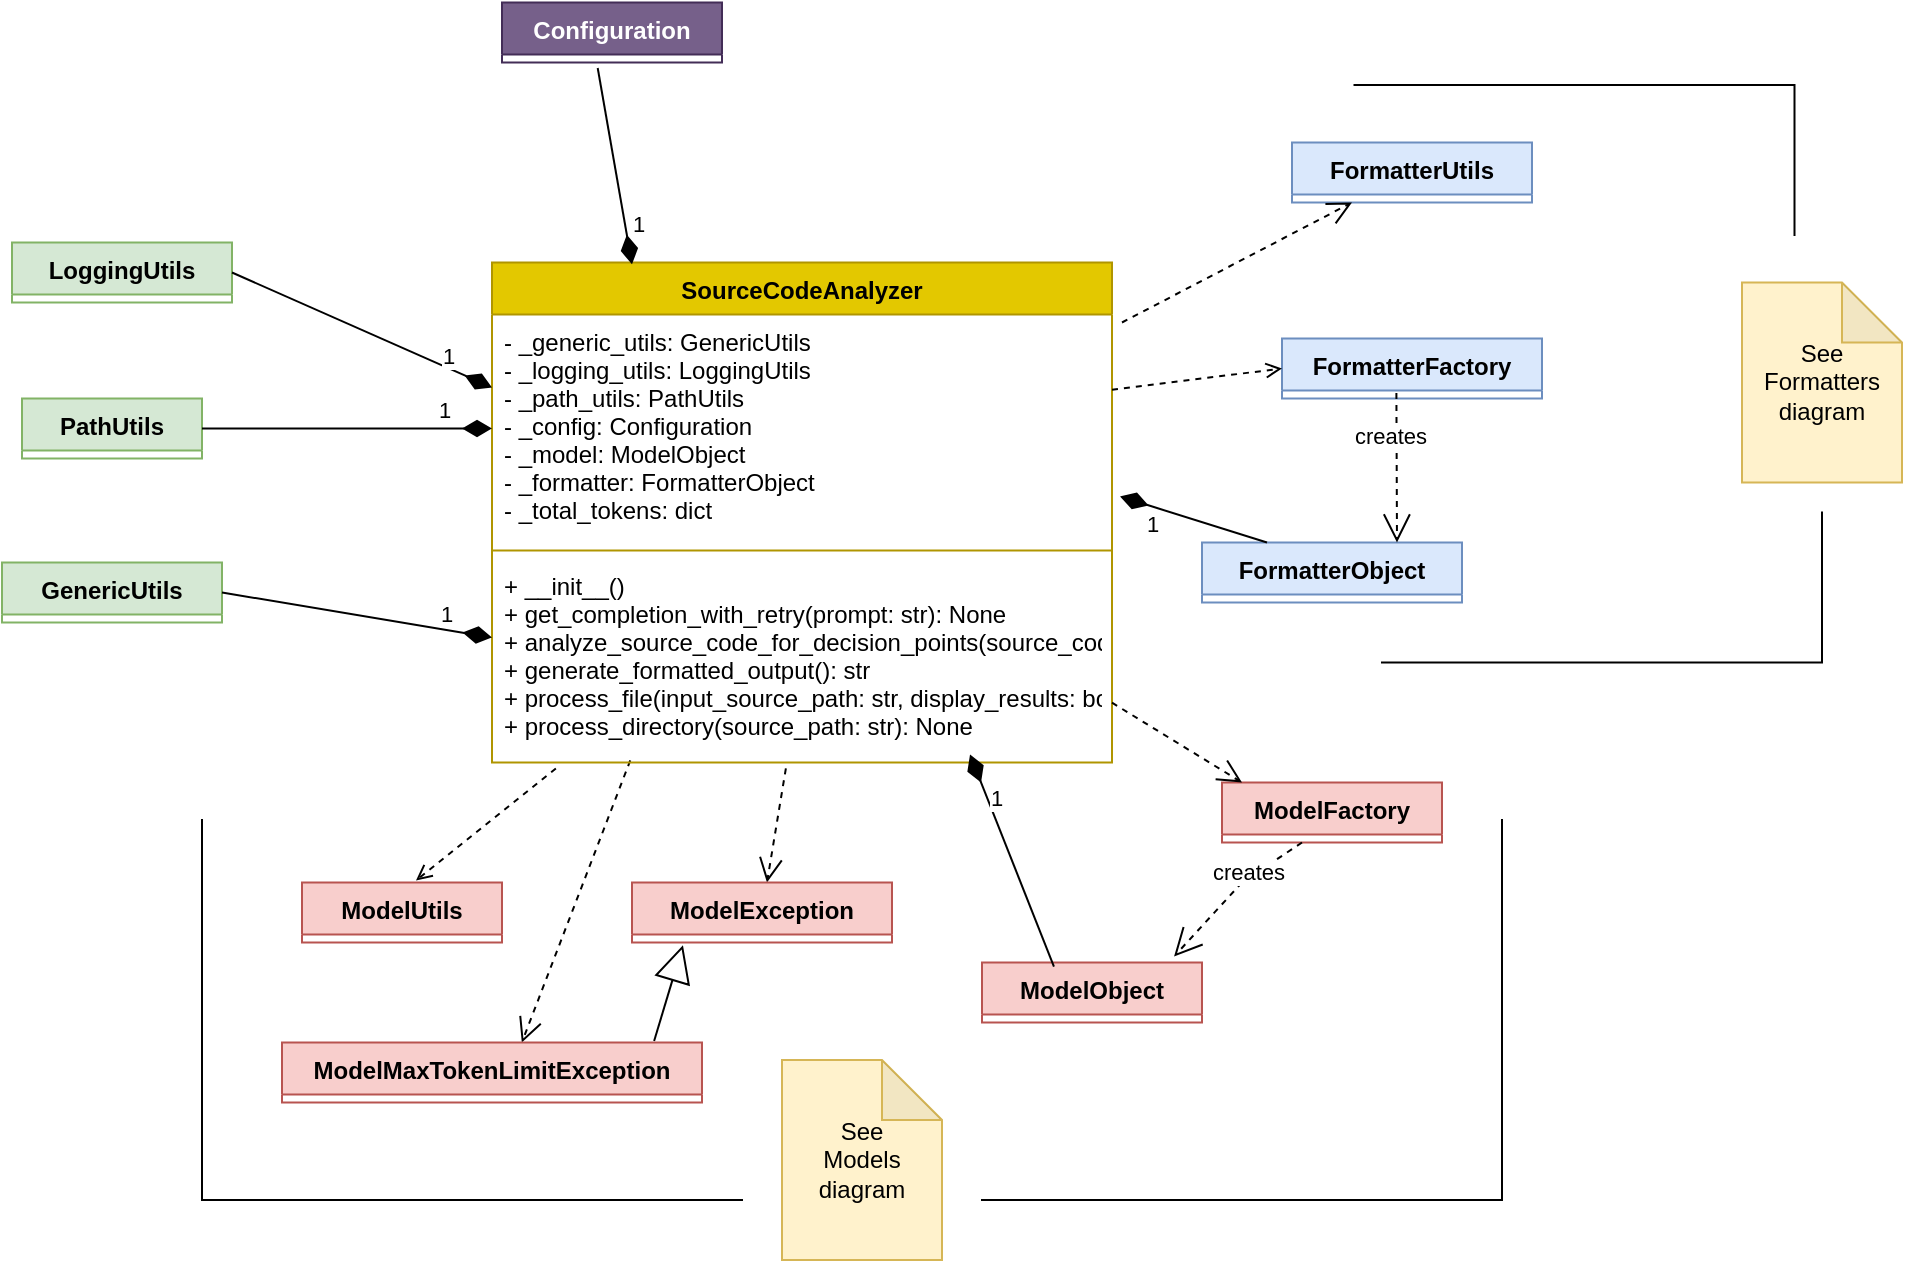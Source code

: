 <mxfile version="26.1.1">
  <diagram id="C5RBs43oDa-KdzZeNtuy" name="Page-1">
    <mxGraphModel dx="1066" dy="686" grid="1" gridSize="10" guides="1" tooltips="1" connect="1" arrows="1" fold="1" page="1" pageScale="1" pageWidth="1100" pageHeight="850" math="0" shadow="0">
      <root>
        <mxCell id="WIyWlLk6GJQsqaUBKTNV-0" />
        <mxCell id="WIyWlLk6GJQsqaUBKTNV-1" parent="WIyWlLk6GJQsqaUBKTNV-0" />
        <mxCell id="k3O4NOFIf4VZMiUpgi5Z-6" style="rounded=0;orthogonalLoop=1;jettySize=auto;html=1;endArrow=open;endFill=0;endSize=10;dashed=1;exitX=0.474;exitY=1.029;exitDx=0;exitDy=0;exitPerimeter=0;" edge="1" parent="WIyWlLk6GJQsqaUBKTNV-1" source="class-SourceCodeAnalyzer-methods" target="class-ModelException">
          <mxGeometry relative="1" as="geometry">
            <mxPoint x="497.206" y="441.25" as="sourcePoint" />
          </mxGeometry>
        </mxCell>
        <mxCell id="k3O4NOFIf4VZMiUpgi5Z-7" style="rounded=0;orthogonalLoop=1;jettySize=auto;html=1;entryX=0.571;entryY=0;entryDx=0;entryDy=0;endSize=10;endArrow=open;endFill=0;dashed=1;entryPerimeter=0;exitX=0.223;exitY=0.99;exitDx=0;exitDy=0;exitPerimeter=0;" edge="1" parent="WIyWlLk6GJQsqaUBKTNV-1" source="class-SourceCodeAnalyzer-methods" target="class-ModelMaxTokenLimitException">
          <mxGeometry relative="1" as="geometry">
            <mxPoint x="428.283" y="441.25" as="sourcePoint" />
          </mxGeometry>
        </mxCell>
        <mxCell id="class-SourceCodeAnalyzer" value="SourceCodeAnalyzer" style="swimlane;fontStyle=1;align=center;verticalAlign=top;childLayout=stackLayout;horizontal=1;startSize=26;horizontalStack=0;resizeParent=1;resizeParentMax=0;resizeLast=0;collapsible=1;marginBottom=0;fillColor=#e3c800;strokeColor=#B09500;fontColor=#000000;" parent="WIyWlLk6GJQsqaUBKTNV-1" vertex="1">
          <mxGeometry x="315" y="171.25" width="310" height="250" as="geometry" />
        </mxCell>
        <mxCell id="class-SourceCodeAnalyzer-attr" value="- _generic_utils: GenericUtils&#xa;- _logging_utils: LoggingUtils&#xa;- _path_utils: PathUtils&#xa;- _config: Configuration&#xa;- _model: ModelObject&#xa;- _formatter: FormatterObject&#xa;- _total_tokens: dict" style="text;strokeColor=none;fillColor=none;align=left;verticalAlign=top;spacingLeft=4;spacingRight=4;overflow=hidden;rotatable=0;points=[[0,0.5],[1,0.5]];portConstraint=eastwest;" parent="class-SourceCodeAnalyzer" vertex="1">
          <mxGeometry y="26" width="310" height="114" as="geometry" />
        </mxCell>
        <mxCell id="class-SourceCodeAnalyzer-line" value="" style="line;strokeWidth=1;fillColor=none;align=left;verticalAlign=middle;spacingTop=-1;spacingLeft=3;spacingRight=3;rotatable=0;labelPosition=right;points=[];portConstraint=eastwest;strokeColor=inherit;" parent="class-SourceCodeAnalyzer" vertex="1">
          <mxGeometry y="140" width="310" height="8" as="geometry" />
        </mxCell>
        <mxCell id="class-SourceCodeAnalyzer-methods" value="+ __init__()&#xa;+ get_completion_with_retry(prompt: str): None&#xa;+ analyze_source_code_for_decision_points(source_code): None&#xa;+ generate_formatted_output(): str&#xa;+ process_file(input_source_path: str, display_results: bool): str | None&#xa;+ process_directory(source_path: str): None" style="text;strokeColor=none;fillColor=none;align=left;verticalAlign=top;spacingLeft=4;spacingRight=4;overflow=hidden;rotatable=0;points=[[0,0.5],[1,0.5]];portConstraint=eastwest;" parent="class-SourceCodeAnalyzer" vertex="1">
          <mxGeometry y="148" width="310" height="102" as="geometry" />
        </mxCell>
        <mxCell id="class-LoggingUtils" value="LoggingUtils" style="swimlane;fontStyle=1;align=center;verticalAlign=top;childLayout=stackLayout;horizontal=1;startSize=26;horizontalStack=0;resizeParent=1;resizeParentMax=0;resizeLast=0;collapsible=1;marginBottom=0;fillColor=#d5e8d4;strokeColor=#82b366;" parent="WIyWlLk6GJQsqaUBKTNV-1" vertex="1" collapsed="1">
          <mxGeometry x="75" y="161.25" width="110" height="30" as="geometry">
            <mxRectangle x="-30" y="440" width="200" height="100" as="alternateBounds" />
          </mxGeometry>
        </mxCell>
        <mxCell id="class-LoggingUtils-attr" value="..." style="text;strokeColor=none;fillColor=none;align=left;verticalAlign=top;spacingLeft=4;spacingRight=4;overflow=hidden;rotatable=0;points=[[0,0.5],[1,0.5]];portConstraint=eastwest;" parent="class-LoggingUtils" vertex="1">
          <mxGeometry y="26" width="200" height="24" as="geometry" />
        </mxCell>
        <mxCell id="class-LoggingUtils-line" value="" style="line;strokeWidth=1;fillColor=none;align=left;verticalAlign=middle;spacingTop=-1;spacingLeft=3;spacingRight=3;rotatable=0;labelPosition=right;points=[];portConstraint=eastwest;strokeColor=inherit;" parent="class-LoggingUtils" vertex="1">
          <mxGeometry y="50" width="200" height="8" as="geometry" />
        </mxCell>
        <mxCell id="class-LoggingUtils-methods" value="+ info(name: str, message: str)&#xa;+ debug(name: str, message: str)&#xa;+ trace(name: str, message: str)" style="text;strokeColor=none;fillColor=none;align=left;verticalAlign=top;spacingLeft=4;spacingRight=4;overflow=hidden;rotatable=0;points=[[0,0.5],[1,0.5]];portConstraint=eastwest;" parent="class-LoggingUtils" vertex="1">
          <mxGeometry y="58" width="200" height="42" as="geometry" />
        </mxCell>
        <mxCell id="class-PathUtils" value="PathUtils" style="swimlane;fontStyle=1;align=center;verticalAlign=top;childLayout=stackLayout;horizontal=1;startSize=26;horizontalStack=0;resizeParent=1;resizeParentMax=0;resizeLast=0;collapsible=1;marginBottom=0;fillColor=#d5e8d4;strokeColor=#82b366;" parent="WIyWlLk6GJQsqaUBKTNV-1" vertex="1" collapsed="1">
          <mxGeometry x="80" y="239.25" width="90" height="30" as="geometry">
            <mxRectangle x="-50" y="623.75" width="200" height="100" as="alternateBounds" />
          </mxGeometry>
        </mxCell>
        <mxCell id="class-PathUtils-attr" value="..." style="text;strokeColor=none;fillColor=none;align=left;verticalAlign=top;spacingLeft=4;spacingRight=4;overflow=hidden;rotatable=0;points=[[0,0.5],[1,0.5]];portConstraint=eastwest;" parent="class-PathUtils" vertex="1">
          <mxGeometry y="26" width="200" height="24" as="geometry" />
        </mxCell>
        <mxCell id="class-PathUtils-line" value="" style="line;strokeWidth=1;fillColor=none;align=left;verticalAlign=middle;spacingTop=-1;spacingLeft=3;spacingRight=3;rotatable=0;labelPosition=right;points=[];portConstraint=eastwest;strokeColor=inherit;" parent="class-PathUtils" vertex="1">
          <mxGeometry y="50" width="200" height="8" as="geometry" />
        </mxCell>
        <mxCell id="class-PathUtils-methods" value="+ is_file(path: str): bool&#xa;+ is_dir(path: str): bool&#xa;+ get_ascii_file_contents(source_path: str)" style="text;strokeColor=none;fillColor=none;align=left;verticalAlign=top;spacingLeft=4;spacingRight=4;overflow=hidden;rotatable=0;points=[[0,0.5],[1,0.5]];portConstraint=eastwest;" parent="class-PathUtils" vertex="1">
          <mxGeometry y="58" width="200" height="42" as="geometry" />
        </mxCell>
        <mxCell id="class-GenericUtils" value="GenericUtils" style="swimlane;fontStyle=1;align=center;verticalAlign=top;childLayout=stackLayout;horizontal=1;startSize=26;horizontalStack=0;resizeParent=1;resizeParentMax=0;resizeLast=0;collapsible=1;marginBottom=0;fillColor=#d5e8d4;strokeColor=#82b366;" parent="WIyWlLk6GJQsqaUBKTNV-1" vertex="1" collapsed="1">
          <mxGeometry x="70" y="321.25" width="110" height="30" as="geometry">
            <mxRectangle y="610" width="200" height="80" as="alternateBounds" />
          </mxGeometry>
        </mxCell>
        <mxCell id="class-GenericUtils-attr" value="..." style="text;strokeColor=none;fillColor=none;align=left;verticalAlign=top;spacingLeft=4;spacingRight=4;overflow=hidden;rotatable=0;points=[[0,0.5],[1,0.5]];portConstraint=eastwest;" parent="class-GenericUtils" vertex="1">
          <mxGeometry y="26" width="200" height="24" as="geometry" />
        </mxCell>
        <mxCell id="class-GenericUtils-line" value="" style="line;strokeWidth=1;fillColor=none;align=left;verticalAlign=middle;spacingTop=-1;spacingLeft=3;spacingRight=3;rotatable=0;labelPosition=right;points=[];portConstraint=eastwest;strokeColor=inherit;" parent="class-GenericUtils" vertex="1">
          <mxGeometry y="50" width="200" height="8" as="geometry" />
        </mxCell>
        <mxCell id="class-GenericUtils-methods" value="+ is_truthy(value): bool" style="text;strokeColor=none;fillColor=none;align=left;verticalAlign=top;spacingLeft=4;spacingRight=4;overflow=hidden;rotatable=0;points=[[0,0.5],[1,0.5]];portConstraint=eastwest;" parent="class-GenericUtils" vertex="1">
          <mxGeometry y="58" width="200" height="22" as="geometry" />
        </mxCell>
        <mxCell id="class-Configuration" value="Configuration" style="swimlane;fontStyle=1;align=center;verticalAlign=top;childLayout=stackLayout;horizontal=1;startSize=26;horizontalStack=0;resizeParent=1;resizeParentMax=0;resizeLast=0;collapsible=1;marginBottom=0;fillColor=#76608a;strokeColor=#432D57;fontColor=#ffffff;" parent="WIyWlLk6GJQsqaUBKTNV-1" vertex="1" collapsed="1">
          <mxGeometry x="320" y="41.25" width="110" height="30" as="geometry">
            <mxRectangle x="260" y="170" width="200" height="80" as="alternateBounds" />
          </mxGeometry>
        </mxCell>
        <mxCell id="class-Configuration-attr" value="..." style="text;strokeColor=none;fillColor=none;align=left;verticalAlign=top;spacingLeft=4;spacingRight=4;overflow=hidden;rotatable=0;points=[[0,0.5],[1,0.5]];portConstraint=eastwest;" parent="class-Configuration" vertex="1">
          <mxGeometry y="26" width="200" height="24" as="geometry" />
        </mxCell>
        <mxCell id="class-Configuration-line" value="" style="line;strokeWidth=1;fillColor=none;align=left;verticalAlign=middle;spacingTop=-1;spacingLeft=3;spacingRight=3;rotatable=0;labelPosition=right;points=[];portConstraint=eastwest;strokeColor=inherit;" parent="class-Configuration" vertex="1">
          <mxGeometry y="50" width="200" height="8" as="geometry" />
        </mxCell>
        <mxCell id="class-Configuration-methods" value="+ list_value(key: str, default): list" style="text;strokeColor=none;fillColor=none;align=left;verticalAlign=top;spacingLeft=4;spacingRight=4;overflow=hidden;rotatable=0;points=[[0,0.5],[1,0.5]];portConstraint=eastwest;" parent="class-Configuration" vertex="1">
          <mxGeometry y="58" width="200" height="22" as="geometry" />
        </mxCell>
        <mxCell id="class-ModelUtils" value="ModelUtils" style="swimlane;fontStyle=1;align=center;verticalAlign=top;childLayout=stackLayout;horizontal=1;startSize=26;horizontalStack=0;resizeParent=1;resizeParentMax=0;resizeLast=0;collapsible=1;marginBottom=0;fillColor=#f8cecc;strokeColor=#b85450;" parent="WIyWlLk6GJQsqaUBKTNV-1" vertex="1" collapsed="1">
          <mxGeometry x="220" y="481.25" width="100" height="30" as="geometry">
            <mxRectangle x="20" y="710" width="200" height="100" as="alternateBounds" />
          </mxGeometry>
        </mxCell>
        <mxCell id="class-ModelUtils-attr" value="+ desired_model_module_name: str&#xa;+ desired_model_class_name: str" style="text;strokeColor=none;fillColor=none;align=left;verticalAlign=top;spacingLeft=4;spacingRight=4;overflow=hidden;rotatable=0;points=[[0,0.5],[1,0.5]];portConstraint=eastwest;" parent="class-ModelUtils" vertex="1">
          <mxGeometry y="26" width="200" height="34" as="geometry" />
        </mxCell>
        <mxCell id="class-ModelUtils-line" value="" style="line;strokeWidth=1;fillColor=none;align=left;verticalAlign=middle;spacingTop=-1;spacingLeft=3;spacingRight=3;rotatable=0;labelPosition=right;points=[];portConstraint=eastwest;strokeColor=inherit;" parent="class-ModelUtils" vertex="1">
          <mxGeometry y="60" width="200" height="8" as="geometry" />
        </mxCell>
        <mxCell id="class-ModelUtils-methods" value="+ __init__(configuration: Configuration)" style="text;strokeColor=none;fillColor=none;align=left;verticalAlign=top;spacingLeft=4;spacingRight=4;overflow=hidden;rotatable=0;points=[[0,0.5],[1,0.5]];portConstraint=eastwest;" parent="class-ModelUtils" vertex="1">
          <mxGeometry y="68" width="200" height="32" as="geometry" />
        </mxCell>
        <mxCell id="class-FormatterUtils" value="FormatterUtils" style="swimlane;fontStyle=1;align=center;verticalAlign=top;childLayout=stackLayout;horizontal=1;startSize=26;horizontalStack=0;resizeParent=1;resizeParentMax=0;resizeLast=0;collapsible=1;marginBottom=0;fillColor=#dae8fc;strokeColor=#6c8ebf;" parent="WIyWlLk6GJQsqaUBKTNV-1" vertex="1" collapsed="1">
          <mxGeometry x="715" y="111.25" width="120" height="30" as="geometry">
            <mxRectangle x="20" y="683.75" width="240" height="100" as="alternateBounds" />
          </mxGeometry>
        </mxCell>
        <mxCell id="class-FormatterUtils-attr" value="..." style="text;strokeColor=none;fillColor=none;align=left;verticalAlign=top;spacingLeft=4;spacingRight=4;overflow=hidden;rotatable=0;points=[[0,0.5],[1,0.5]];portConstraint=eastwest;" parent="class-FormatterUtils" vertex="1">
          <mxGeometry y="26" width="240" height="24" as="geometry" />
        </mxCell>
        <mxCell id="class-FormatterUtils-line" value="" style="line;strokeWidth=1;fillColor=none;align=left;verticalAlign=middle;spacingTop=-1;spacingLeft=3;spacingRight=3;rotatable=0;labelPosition=right;points=[];portConstraint=eastwest;strokeColor=inherit;" parent="class-FormatterUtils" vertex="1">
          <mxGeometry y="50" width="240" height="8" as="geometry" />
        </mxCell>
        <mxCell id="class-FormatterUtils-methods" value="+ __init__(configuration: Configuration)&#xa;+ get_desired_formatter_module_name(): str&#xa;+ get_desired_formatter_class_name(): str" style="text;strokeColor=none;fillColor=none;align=left;verticalAlign=top;spacingLeft=4;spacingRight=4;overflow=hidden;rotatable=0;points=[[0,0.5],[1,0.5]];portConstraint=eastwest;" parent="class-FormatterUtils" vertex="1">
          <mxGeometry y="58" width="240" height="42" as="geometry" />
        </mxCell>
        <mxCell id="class-ModelObject" value="ModelObject" style="swimlane;fontStyle=1;align=center;verticalAlign=top;childLayout=stackLayout;horizontal=1;startSize=26;horizontalStack=0;resizeParent=1;resizeParentMax=0;resizeLast=0;collapsible=1;marginBottom=0;fillColor=#f8cecc;strokeColor=#b85450;" parent="WIyWlLk6GJQsqaUBKTNV-1" vertex="1" collapsed="1">
          <mxGeometry x="560" y="521.25" width="110" height="30" as="geometry">
            <mxRectangle x="330" y="150" width="240" height="180" as="alternateBounds" />
          </mxGeometry>
        </mxCell>
        <mxCell id="class-ModelObject-attr" value="+ model_id: str&#xa;+ model_name: str&#xa;+ model_vendor: str&#xa;+ max_llm_tries: int&#xa;+ retry_delay: int&#xa;+ temperature: float&#xa;+ prompt_tokens: int&#xa;+ completion_tokens: int&#xa;+ stopped_reason: str&#xa;+ completion_json: dict" style="text;strokeColor=none;fillColor=none;align=left;verticalAlign=top;spacingLeft=4;spacingRight=4;overflow=hidden;rotatable=0;points=[[0,0.5],[1,0.5]];portConstraint=eastwest;" parent="class-ModelObject" vertex="1">
          <mxGeometry y="26" width="240" height="114" as="geometry" />
        </mxCell>
        <mxCell id="class-ModelObject-line" value="" style="line;strokeWidth=1;fillColor=none;align=left;verticalAlign=middle;spacingTop=-1;spacingLeft=3;spacingRight=3;rotatable=0;labelPosition=right;points=[];portConstraint=eastwest;strokeColor=inherit;" parent="class-ModelObject" vertex="1">
          <mxGeometry y="140" width="240" height="8" as="geometry" />
        </mxCell>
        <mxCell id="class-ModelObject-methods" value="+ generate_text(prompt: str)" style="text;strokeColor=none;fillColor=none;align=left;verticalAlign=top;spacingLeft=4;spacingRight=4;overflow=hidden;rotatable=0;points=[[0,0.5],[1,0.5]];portConstraint=eastwest;" parent="class-ModelObject" vertex="1">
          <mxGeometry y="148" width="240" height="32" as="geometry" />
        </mxCell>
        <mxCell id="class-ModelFactory" value="ModelFactory" style="swimlane;fontStyle=1;align=center;verticalAlign=top;childLayout=stackLayout;horizontal=1;startSize=26;horizontalStack=0;resizeParent=1;resizeParentMax=0;resizeLast=0;collapsible=1;marginBottom=0;fillColor=#f8cecc;strokeColor=#b85450;" parent="WIyWlLk6GJQsqaUBKTNV-1" vertex="1" collapsed="1">
          <mxGeometry x="680" y="431.25" width="110" height="30" as="geometry">
            <mxRectangle x="555" y="220" width="280" height="80" as="alternateBounds" />
          </mxGeometry>
        </mxCell>
        <mxCell id="class-ModelFactory-attr" value="..." style="text;strokeColor=none;fillColor=none;align=left;verticalAlign=top;spacingLeft=4;spacingRight=4;overflow=hidden;rotatable=0;points=[[0,0.5],[1,0.5]];portConstraint=eastwest;" parent="class-ModelFactory" vertex="1">
          <mxGeometry y="26" width="280" height="24" as="geometry" />
        </mxCell>
        <mxCell id="class-ModelFactory-line" value="" style="line;strokeWidth=1;fillColor=none;align=left;verticalAlign=middle;spacingTop=-1;spacingLeft=3;spacingRight=3;rotatable=0;labelPosition=right;points=[];portConstraint=eastwest;strokeColor=inherit;" parent="class-ModelFactory" vertex="1">
          <mxGeometry y="50" width="280" height="8" as="geometry" />
        </mxCell>
        <mxCell id="class-ModelFactory-methods" value="+ get_model(module_name: str, class_name: str): ModelObject" style="text;strokeColor=none;fillColor=none;align=left;verticalAlign=top;spacingLeft=4;spacingRight=4;overflow=hidden;rotatable=0;points=[[0,0.5],[1,0.5]];portConstraint=eastwest;" parent="class-ModelFactory" vertex="1">
          <mxGeometry y="58" width="280" height="22" as="geometry" />
        </mxCell>
        <mxCell id="class-FormatterObject" value="FormatterObject" style="swimlane;fontStyle=1;align=center;verticalAlign=top;childLayout=stackLayout;horizontal=1;startSize=26;horizontalStack=0;resizeParent=1;resizeParentMax=0;resizeLast=0;collapsible=1;marginBottom=0;fillColor=#dae8fc;strokeColor=#6c8ebf;" parent="WIyWlLk6GJQsqaUBKTNV-1" vertex="1" collapsed="1">
          <mxGeometry x="670" y="311.25" width="130" height="30" as="geometry">
            <mxRectangle x="690" y="673.75" width="240" height="80" as="alternateBounds" />
          </mxGeometry>
        </mxCell>
        <mxCell id="class-FormatterObject-attr" value="..." style="text;strokeColor=none;fillColor=none;align=left;verticalAlign=top;spacingLeft=4;spacingRight=4;overflow=hidden;rotatable=0;points=[[0,0.5],[1,0.5]];portConstraint=eastwest;" parent="class-FormatterObject" vertex="1">
          <mxGeometry y="26" width="240" height="24" as="geometry" />
        </mxCell>
        <mxCell id="class-FormatterObject-line" value="" style="line;strokeWidth=1;fillColor=none;align=left;verticalAlign=middle;spacingTop=-1;spacingLeft=3;spacingRight=3;rotatable=0;labelPosition=right;points=[];portConstraint=eastwest;strokeColor=inherit;" parent="class-FormatterObject" vertex="1">
          <mxGeometry y="50" width="240" height="8" as="geometry" />
        </mxCell>
        <mxCell id="class-FormatterObject-methods" value="+ format_json(data: dict, variables: dict): str" style="text;strokeColor=none;fillColor=none;align=left;verticalAlign=top;spacingLeft=4;spacingRight=4;overflow=hidden;rotatable=0;points=[[0,0.5],[1,0.5]];portConstraint=eastwest;" parent="class-FormatterObject" vertex="1">
          <mxGeometry y="58" width="240" height="22" as="geometry" />
        </mxCell>
        <mxCell id="class-FormatterFactory" value="FormatterFactory" style="swimlane;fontStyle=1;align=center;verticalAlign=top;childLayout=stackLayout;horizontal=1;startSize=26;horizontalStack=0;resizeParent=1;resizeParentMax=0;resizeLast=0;collapsible=1;marginBottom=0;fillColor=#dae8fc;strokeColor=#6c8ebf;" parent="WIyWlLk6GJQsqaUBKTNV-1" vertex="1" collapsed="1">
          <mxGeometry x="710" y="209.25" width="130" height="30" as="geometry">
            <mxRectangle x="735" y="373.75" width="300" height="80" as="alternateBounds" />
          </mxGeometry>
        </mxCell>
        <mxCell id="class-FormatterFactory-attr" value="..." style="text;strokeColor=none;fillColor=none;align=left;verticalAlign=top;spacingLeft=4;spacingRight=4;overflow=hidden;rotatable=0;points=[[0,0.5],[1,0.5]];portConstraint=eastwest;" parent="class-FormatterFactory" vertex="1">
          <mxGeometry y="26" width="300" height="24" as="geometry" />
        </mxCell>
        <mxCell id="class-FormatterFactory-line" value="" style="line;strokeWidth=1;fillColor=none;align=left;verticalAlign=middle;spacingTop=-1;spacingLeft=3;spacingRight=3;rotatable=0;labelPosition=right;points=[];portConstraint=eastwest;strokeColor=inherit;" parent="class-FormatterFactory" vertex="1">
          <mxGeometry y="50" width="300" height="8" as="geometry" />
        </mxCell>
        <mxCell id="class-FormatterFactory-methods" value="+ get_formatter(module_name: str, class_name: str): FormatterObject" style="text;strokeColor=none;fillColor=none;align=left;verticalAlign=top;spacingLeft=4;spacingRight=4;overflow=hidden;rotatable=0;points=[[0,0.5],[1,0.5]];portConstraint=eastwest;" parent="class-FormatterFactory" vertex="1">
          <mxGeometry y="58" width="300" height="22" as="geometry" />
        </mxCell>
        <mxCell id="class-ModelException" value="ModelException" style="swimlane;fontStyle=1;align=center;verticalAlign=top;childLayout=stackLayout;horizontal=1;startSize=26;horizontalStack=0;resizeParent=1;resizeParentMax=0;resizeLast=0;collapsible=1;marginBottom=0;fillColor=#f8cecc;strokeColor=#b85450;" parent="WIyWlLk6GJQsqaUBKTNV-1" vertex="1" collapsed="1">
          <mxGeometry x="385" y="481.25" width="130" height="30" as="geometry">
            <mxRectangle x="595" y="610" width="240" height="80" as="alternateBounds" />
          </mxGeometry>
        </mxCell>
        <mxCell id="class-ModelException-attr" value="+ level: int" style="text;strokeColor=none;fillColor=none;align=left;verticalAlign=top;spacingLeft=4;spacingRight=4;overflow=hidden;rotatable=0;points=[[0,0.5],[1,0.5]];portConstraint=eastwest;" parent="class-ModelException" vertex="1">
          <mxGeometry y="26" width="240" height="24" as="geometry" />
        </mxCell>
        <mxCell id="class-ModelException-line" value="" style="line;strokeWidth=1;fillColor=none;align=left;verticalAlign=middle;spacingTop=-1;spacingLeft=3;spacingRight=3;rotatable=0;labelPosition=right;points=[];portConstraint=eastwest;strokeColor=inherit;" parent="class-ModelException" vertex="1">
          <mxGeometry y="50" width="240" height="8" as="geometry" />
        </mxCell>
        <mxCell id="class-ModelException-methods" value="+ __init__(message: str, level: int)" style="text;strokeColor=none;fillColor=none;align=left;verticalAlign=top;spacingLeft=4;spacingRight=4;overflow=hidden;rotatable=0;points=[[0,0.5],[1,0.5]];portConstraint=eastwest;" parent="class-ModelException" vertex="1">
          <mxGeometry y="58" width="240" height="22" as="geometry" />
        </mxCell>
        <mxCell id="class-ModelMaxTokenLimitException" value="ModelMaxTokenLimitException" style="swimlane;fontStyle=1;align=center;verticalAlign=top;childLayout=stackLayout;horizontal=1;startSize=26;horizontalStack=0;resizeParent=1;resizeParentMax=0;resizeLast=0;collapsible=1;marginBottom=0;fillColor=#f8cecc;strokeColor=#b85450;" parent="WIyWlLk6GJQsqaUBKTNV-1" vertex="1" collapsed="1">
          <mxGeometry x="210" y="561.25" width="210" height="30" as="geometry">
            <mxRectangle x="470" y="923.75" width="300" height="80" as="alternateBounds" />
          </mxGeometry>
        </mxCell>
        <mxCell id="class-ModelMaxTokenLimitException-attr" value="..." style="text;strokeColor=none;fillColor=none;align=left;verticalAlign=top;spacingLeft=4;spacingRight=4;overflow=hidden;rotatable=0;points=[[0,0.5],[1,0.5]];portConstraint=eastwest;" parent="class-ModelMaxTokenLimitException" vertex="1">
          <mxGeometry y="26" width="300" height="24" as="geometry" />
        </mxCell>
        <mxCell id="class-ModelMaxTokenLimitException-line" value="" style="line;strokeWidth=1;fillColor=none;align=left;verticalAlign=middle;spacingTop=-1;spacingLeft=3;spacingRight=3;rotatable=0;labelPosition=right;points=[];portConstraint=eastwest;strokeColor=inherit;" parent="class-ModelMaxTokenLimitException" vertex="1">
          <mxGeometry y="50" width="300" height="8" as="geometry" />
        </mxCell>
        <mxCell id="class-ModelMaxTokenLimitException-methods" value="+ __init__(max_token_limit, prompt_tokens, completion_tokens)" style="text;strokeColor=none;fillColor=none;align=left;verticalAlign=top;spacingLeft=4;spacingRight=4;overflow=hidden;rotatable=0;points=[[0,0.5],[1,0.5]];portConstraint=eastwest;" parent="class-ModelMaxTokenLimitException" vertex="1">
          <mxGeometry y="58" width="300" height="22" as="geometry" />
        </mxCell>
        <mxCell id="rel-SourceCodeAnalyzer-LoggingUtils" value="" style="endArrow=diamondThin;endFill=1;endSize=12;html=1;rounded=0;exitX=1;exitY=0.5;exitDx=0;exitDy=0;entryX=0;entryY=0.25;entryDx=0;entryDy=0;" parent="WIyWlLk6GJQsqaUBKTNV-1" source="class-LoggingUtils-attr" target="class-SourceCodeAnalyzer" edge="1">
          <mxGeometry width="160" relative="1" as="geometry">
            <mxPoint x="165" y="255" as="sourcePoint" />
            <mxPoint x="235" y="255" as="targetPoint" />
          </mxGeometry>
        </mxCell>
        <mxCell id="rel-SourceCodeAnalyzer-LoggingUtils-label" value="1" style="edgeLabel;html=1;align=center;verticalAlign=middle;resizable=0;points=[];" parent="rel-SourceCodeAnalyzer-LoggingUtils" vertex="1" connectable="0">
          <mxGeometry x="0.8" y="1" relative="1" as="geometry">
            <mxPoint x="-10" y="-9" as="offset" />
          </mxGeometry>
        </mxCell>
        <mxCell id="rel-SourceCodeAnalyzer-PathUtils" value="" style="endArrow=diamondThin;endFill=1;endSize=12;html=1;rounded=0;exitX=1;exitY=0.5;exitDx=0;exitDy=0;entryX=0;entryY=0.5;entryDx=0;entryDy=0;" parent="WIyWlLk6GJQsqaUBKTNV-1" source="class-PathUtils-attr" target="class-SourceCodeAnalyzer-attr" edge="1">
          <mxGeometry width="160" relative="1" as="geometry">
            <mxPoint x="165" y="365" as="sourcePoint" />
            <mxPoint x="235" y="255" as="targetPoint" />
          </mxGeometry>
        </mxCell>
        <mxCell id="rel-SourceCodeAnalyzer-PathUtils-label" value="1" style="edgeLabel;html=1;align=center;verticalAlign=middle;resizable=0;points=[];" parent="rel-SourceCodeAnalyzer-PathUtils" vertex="1" connectable="0">
          <mxGeometry x="0.8" y="1" relative="1" as="geometry">
            <mxPoint x="-10" y="-9" as="offset" />
          </mxGeometry>
        </mxCell>
        <mxCell id="rel-SourceCodeAnalyzer-GenericUtils" value="" style="endArrow=diamondThin;endFill=1;endSize=12;html=1;rounded=0;exitX=1;exitY=0.5;exitDx=0;exitDy=0;entryX=0;entryY=0.75;entryDx=0;entryDy=0;" parent="WIyWlLk6GJQsqaUBKTNV-1" source="class-GenericUtils-attr" target="class-SourceCodeAnalyzer" edge="1">
          <mxGeometry width="160" relative="1" as="geometry">
            <mxPoint x="165" y="485" as="sourcePoint" />
            <mxPoint x="235" y="255" as="targetPoint" />
          </mxGeometry>
        </mxCell>
        <mxCell id="rel-SourceCodeAnalyzer-GenericUtils-label" value="1" style="edgeLabel;html=1;align=center;verticalAlign=middle;resizable=0;points=[];" parent="rel-SourceCodeAnalyzer-GenericUtils" vertex="1" connectable="0">
          <mxGeometry x="0.8" y="1" relative="1" as="geometry">
            <mxPoint x="-10" y="-9" as="offset" />
          </mxGeometry>
        </mxCell>
        <mxCell id="rel-SourceCodeAnalyzer-Configuration" value="" style="endArrow=diamondThin;endFill=1;endSize=12;html=1;rounded=0;exitX=0.435;exitY=1.091;exitDx=0;exitDy=0;entryX=0.222;entryY=-0.014;entryDx=0;entryDy=0;entryPerimeter=0;exitPerimeter=0;" parent="WIyWlLk6GJQsqaUBKTNV-1" source="class-Configuration-methods" edge="1">
          <mxGeometry width="160" relative="1" as="geometry">
            <mxPoint x="337.96" y="67.252" as="sourcePoint" />
            <mxPoint x="385.0" y="172.17" as="targetPoint" />
          </mxGeometry>
        </mxCell>
        <mxCell id="rel-SourceCodeAnalyzer-Configuration-label" value="1" style="edgeLabel;html=1;align=center;verticalAlign=middle;resizable=0;points=[];" parent="rel-SourceCodeAnalyzer-Configuration" vertex="1" connectable="0">
          <mxGeometry x="0.8" y="1" relative="1" as="geometry">
            <mxPoint x="4" y="-10" as="offset" />
          </mxGeometry>
        </mxCell>
        <mxCell id="rel-SourceCodeAnalyzer-ModelObject" value="" style="endArrow=diamondThin;endFill=1;endSize=12;html=1;rounded=0;exitX=0.327;exitY=0.067;exitDx=0;exitDy=0;exitPerimeter=0;entryX=0.771;entryY=0.961;entryDx=0;entryDy=0;entryPerimeter=0;" parent="WIyWlLk6GJQsqaUBKTNV-1" source="class-ModelObject" target="class-SourceCodeAnalyzer-methods" edge="1">
          <mxGeometry width="160" relative="1" as="geometry">
            <mxPoint x="455" y="-58.75" as="sourcePoint" />
            <mxPoint x="550" y="441.25" as="targetPoint" />
          </mxGeometry>
        </mxCell>
        <mxCell id="rel-SourceCodeAnalyzer-ModelObject-label" value="1" style="edgeLabel;html=1;align=center;verticalAlign=middle;resizable=0;points=[];" parent="rel-SourceCodeAnalyzer-ModelObject" vertex="1" connectable="0">
          <mxGeometry x="0.8" y="1" relative="1" as="geometry">
            <mxPoint x="9" y="10" as="offset" />
          </mxGeometry>
        </mxCell>
        <mxCell id="rel-SourceCodeAnalyzer-FormatterObject" value="" style="endArrow=diamondThin;endFill=1;endSize=12;html=1;rounded=0;exitX=0.25;exitY=0;exitDx=0;exitDy=0;entryX=1.013;entryY=0.798;entryDx=0;entryDy=0;entryPerimeter=0;" parent="WIyWlLk6GJQsqaUBKTNV-1" source="class-FormatterObject" target="class-SourceCodeAnalyzer-attr" edge="1">
          <mxGeometry width="160" relative="1" as="geometry">
            <mxPoint x="435" y="775" as="sourcePoint" />
            <mxPoint x="555" y="435" as="targetPoint" />
          </mxGeometry>
        </mxCell>
        <mxCell id="rel-SourceCodeAnalyzer-FormatterObject-label" value="1" style="edgeLabel;html=1;align=center;verticalAlign=middle;resizable=0;points=[];" parent="rel-SourceCodeAnalyzer-FormatterObject" vertex="1" connectable="0">
          <mxGeometry x="0.8" y="1" relative="1" as="geometry">
            <mxPoint x="9" y="10" as="offset" />
          </mxGeometry>
        </mxCell>
        <mxCell id="rel-ModelFactory-ModelObject" value="" style="endArrow=open;endSize=12;dashed=1;html=1;rounded=0;entryX=0.873;entryY=-0.1;entryDx=0;entryDy=0;entryPerimeter=0;" parent="WIyWlLk6GJQsqaUBKTNV-1" target="class-ModelObject" edge="1">
          <mxGeometry width="160" relative="1" as="geometry">
            <mxPoint x="720" y="461.25" as="sourcePoint" />
            <mxPoint x="425" y="-48.75" as="targetPoint" />
            <Array as="points">
              <mxPoint x="690" y="481.25" />
            </Array>
          </mxGeometry>
        </mxCell>
        <mxCell id="rel-ModelFactory-ModelObject-label" value="creates" style="edgeLabel;html=1;align=center;verticalAlign=middle;resizable=0;points=[];" parent="rel-ModelFactory-ModelObject" vertex="1" connectable="0">
          <mxGeometry x="-0.2" y="1" relative="1" as="geometry">
            <mxPoint x="1" y="-5" as="offset" />
          </mxGeometry>
        </mxCell>
        <mxCell id="rel-FormatterFactory-FormatterObject" value="" style="endArrow=open;endSize=12;dashed=1;html=1;rounded=0;exitX=0.44;exitY=0.909;exitDx=0;exitDy=0;entryX=0.75;entryY=0;entryDx=0;entryDy=0;exitPerimeter=0;" parent="WIyWlLk6GJQsqaUBKTNV-1" source="class-FormatterFactory-methods" target="class-FormatterObject" edge="1">
          <mxGeometry width="160" relative="1" as="geometry">
            <mxPoint x="875" y="405" as="sourcePoint" />
            <mxPoint x="855" y="405" as="targetPoint" />
          </mxGeometry>
        </mxCell>
        <mxCell id="rel-FormatterFactory-FormatterObject-label" value="creates" style="edgeLabel;html=1;align=center;verticalAlign=middle;resizable=0;points=[];" parent="rel-FormatterFactory-FormatterObject" vertex="1" connectable="0">
          <mxGeometry x="-0.2" y="1" relative="1" as="geometry">
            <mxPoint x="-5" y="-9" as="offset" />
          </mxGeometry>
        </mxCell>
        <mxCell id="rel-ModelMaxTokenLimitException-ModelException" value="" style="endArrow=block;endSize=16;endFill=0;html=1;rounded=0;exitX=0.886;exitY=-0.025;exitDx=0;exitDy=0;exitPerimeter=0;entryX=0.196;entryY=1.045;entryDx=0;entryDy=0;entryPerimeter=0;" parent="WIyWlLk6GJQsqaUBKTNV-1" source="class-ModelMaxTokenLimitException" target="class-ModelException-methods" edge="1">
          <mxGeometry width="160" relative="1" as="geometry">
            <mxPoint x="840" y="595" as="sourcePoint" />
            <mxPoint x="735" y="491.25" as="targetPoint" />
          </mxGeometry>
        </mxCell>
        <mxCell id="k3O4NOFIf4VZMiUpgi5Z-1" style="rounded=0;orthogonalLoop=1;jettySize=auto;html=1;dashed=1;endArrow=open;endFill=0;endSize=10;exitX=0.25;exitY=1;exitDx=0;exitDy=0;entryX=0.25;entryY=1;entryDx=0;entryDy=0;" edge="1" parent="WIyWlLk6GJQsqaUBKTNV-1" target="class-FormatterUtils">
          <mxGeometry relative="1" as="geometry">
            <mxPoint x="630" y="201.25" as="sourcePoint" />
          </mxGeometry>
        </mxCell>
        <mxCell id="k3O4NOFIf4VZMiUpgi5Z-2" style="rounded=0;orthogonalLoop=1;jettySize=auto;html=1;entryX=0;entryY=0.5;entryDx=0;entryDy=0;dashed=1;endArrow=open;endFill=0;" edge="1" parent="WIyWlLk6GJQsqaUBKTNV-1" source="class-SourceCodeAnalyzer-attr" target="class-FormatterFactory-attr">
          <mxGeometry relative="1" as="geometry" />
        </mxCell>
        <mxCell id="k3O4NOFIf4VZMiUpgi5Z-5" style="rounded=0;orthogonalLoop=1;jettySize=auto;html=1;entryX=0.091;entryY=0;entryDx=0;entryDy=0;entryPerimeter=0;dashed=1;endArrow=open;endFill=0;endSize=10;" edge="1" parent="WIyWlLk6GJQsqaUBKTNV-1" source="class-SourceCodeAnalyzer" target="class-ModelFactory">
          <mxGeometry relative="1" as="geometry" />
        </mxCell>
        <mxCell id="k3O4NOFIf4VZMiUpgi5Z-10" style="rounded=0;orthogonalLoop=1;jettySize=auto;html=1;entryX=0.57;entryY=-0.033;entryDx=0;entryDy=0;entryPerimeter=0;endArrow=open;endFill=0;dashed=1;exitX=0.103;exitY=1.029;exitDx=0;exitDy=0;exitPerimeter=0;" edge="1" parent="WIyWlLk6GJQsqaUBKTNV-1" source="class-SourceCodeAnalyzer-methods" target="class-ModelUtils">
          <mxGeometry relative="1" as="geometry" />
        </mxCell>
        <mxCell id="k3O4NOFIf4VZMiUpgi5Z-12" value="See&lt;div&gt;Formatters&lt;/div&gt;&lt;div&gt;diagram&lt;/div&gt;" style="shape=note;whiteSpace=wrap;html=1;backgroundOutline=1;darkOpacity=0.05;fillColor=#fff2cc;strokeColor=#d6b656;" vertex="1" parent="WIyWlLk6GJQsqaUBKTNV-1">
          <mxGeometry x="940" y="181.25" width="80" height="100" as="geometry" />
        </mxCell>
        <mxCell id="k3O4NOFIf4VZMiUpgi5Z-13" value="" style="shape=partialRectangle;whiteSpace=wrap;html=1;bottom=0;right=0;fillColor=none;rotation=90;" vertex="1" parent="WIyWlLk6GJQsqaUBKTNV-1">
          <mxGeometry x="818.75" y="10" width="75" height="220" as="geometry" />
        </mxCell>
        <mxCell id="k3O4NOFIf4VZMiUpgi5Z-14" value="" style="shape=partialRectangle;whiteSpace=wrap;html=1;top=0;left=0;fillColor=none;" vertex="1" parent="WIyWlLk6GJQsqaUBKTNV-1">
          <mxGeometry x="760" y="296.25" width="220" height="75" as="geometry" />
        </mxCell>
        <mxCell id="k3O4NOFIf4VZMiUpgi5Z-17" value="" style="shape=partialRectangle;whiteSpace=wrap;html=1;top=0;left=0;fillColor=none;" vertex="1" parent="WIyWlLk6GJQsqaUBKTNV-1">
          <mxGeometry x="560" y="450" width="260" height="190" as="geometry" />
        </mxCell>
        <mxCell id="k3O4NOFIf4VZMiUpgi5Z-19" value="See&lt;div&gt;Models&lt;/div&gt;&lt;div&gt;diagram&lt;/div&gt;" style="shape=note;whiteSpace=wrap;html=1;backgroundOutline=1;darkOpacity=0.05;fillColor=#fff2cc;strokeColor=#d6b656;" vertex="1" parent="WIyWlLk6GJQsqaUBKTNV-1">
          <mxGeometry x="460" y="570" width="80" height="100" as="geometry" />
        </mxCell>
        <mxCell id="k3O4NOFIf4VZMiUpgi5Z-20" value="" style="shape=partialRectangle;whiteSpace=wrap;html=1;top=0;left=0;fillColor=none;flipH=1;" vertex="1" parent="WIyWlLk6GJQsqaUBKTNV-1">
          <mxGeometry x="170" y="450" width="270" height="190" as="geometry" />
        </mxCell>
      </root>
    </mxGraphModel>
  </diagram>
</mxfile>
